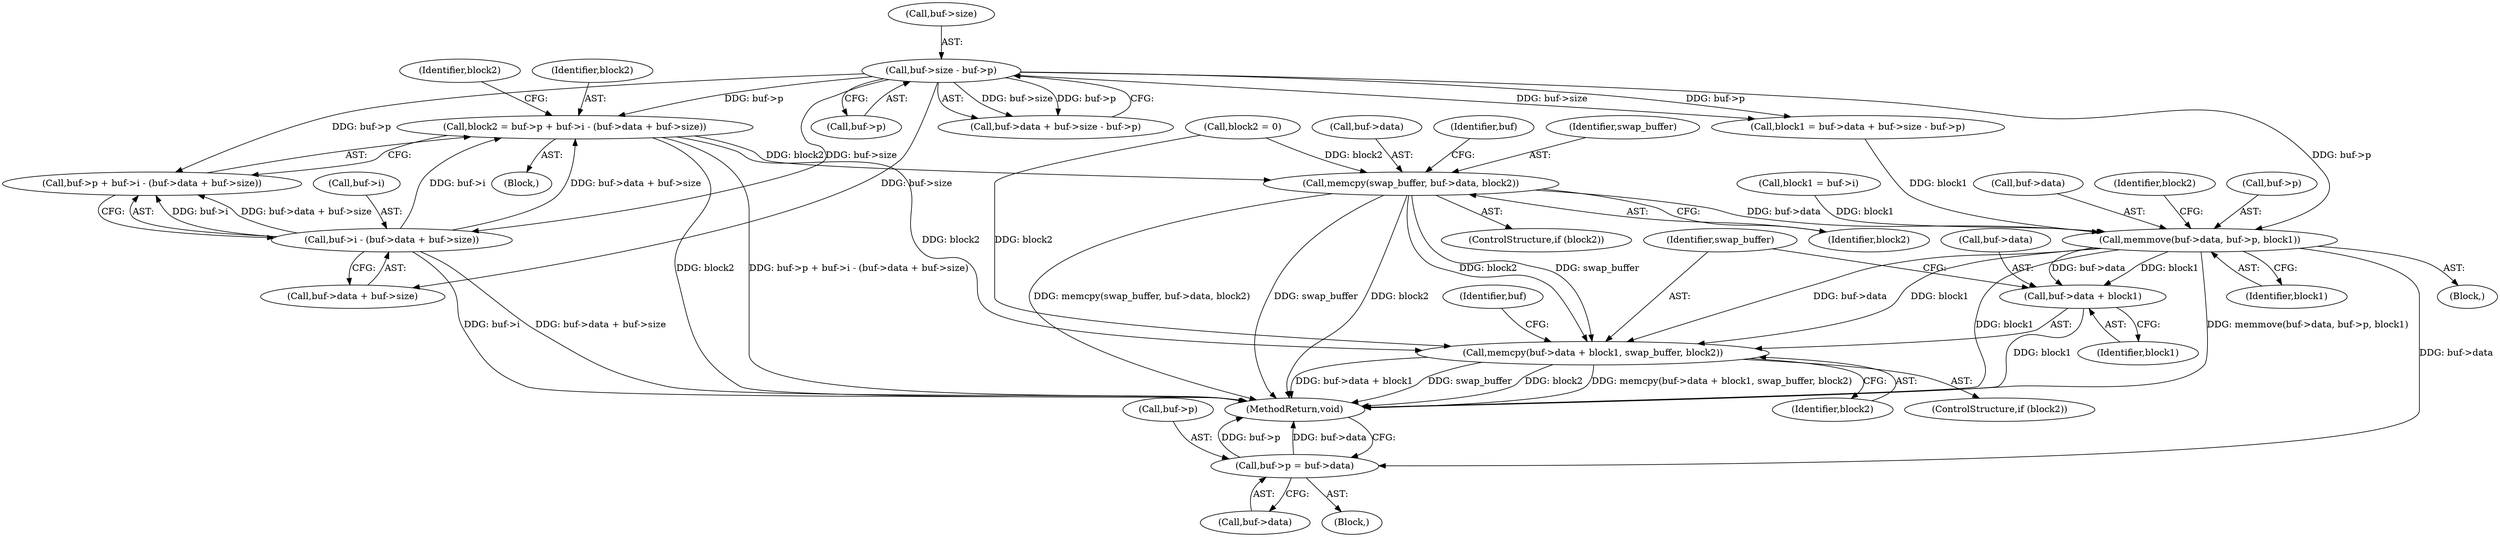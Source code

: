 digraph "1_haproxy_7ec765568883b2d4e5a2796adbeb492a22ec9bd4@integer" {
"1000150" [label="(Call,block2 = buf->p + buf->i - (buf->data + buf->size))"];
"1000143" [label="(Call,buf->size - buf->p)"];
"1000156" [label="(Call,buf->i - (buf->data + buf->size))"];
"1000169" [label="(Call,memcpy(swap_buffer, buf->data, block2))"];
"1000175" [label="(Call,memmove(buf->data, buf->p, block1))"];
"1000185" [label="(Call,memcpy(buf->data + block1, swap_buffer, block2))"];
"1000186" [label="(Call,buf->data + block1)"];
"1000193" [label="(Call,buf->p = buf->data)"];
"1000150" [label="(Call,block2 = buf->p + buf->i - (buf->data + buf->size))"];
"1000137" [label="(Call,block1 = buf->data + buf->size - buf->p)"];
"1000109" [label="(Block,)"];
"1000171" [label="(Call,buf->data)"];
"1000176" [label="(Call,buf->data)"];
"1000151" [label="(Identifier,block2)"];
"1000147" [label="(Call,buf->p)"];
"1000160" [label="(Call,buf->data + buf->size)"];
"1000167" [label="(ControlStructure,if (block2))"];
"1000193" [label="(Call,buf->p = buf->data)"];
"1000156" [label="(Call,buf->i - (buf->data + buf->size))"];
"1000184" [label="(Identifier,block2)"];
"1000197" [label="(Call,buf->data)"];
"1000152" [label="(Call,buf->p + buf->i - (buf->data + buf->size))"];
"1000175" [label="(Call,memmove(buf->data, buf->p, block1))"];
"1000144" [label="(Call,buf->size)"];
"1000177" [label="(Identifier,buf)"];
"1000192" [label="(Identifier,block2)"];
"1000195" [label="(Identifier,buf)"];
"1000194" [label="(Call,buf->p)"];
"1000157" [label="(Call,buf->i)"];
"1000139" [label="(Call,buf->data + buf->size - buf->p)"];
"1000182" [label="(Identifier,block1)"];
"1000170" [label="(Identifier,swap_buffer)"];
"1000186" [label="(Call,buf->data + block1)"];
"1000190" [label="(Identifier,block1)"];
"1000143" [label="(Call,buf->size - buf->p)"];
"1000136" [label="(Block,)"];
"1000191" [label="(Identifier,swap_buffer)"];
"1000104" [label="(Block,)"];
"1000200" [label="(MethodReturn,void)"];
"1000187" [label="(Call,buf->data)"];
"1000183" [label="(ControlStructure,if (block2))"];
"1000179" [label="(Call,buf->p)"];
"1000111" [label="(Call,block1 = buf->i)"];
"1000169" [label="(Call,memcpy(swap_buffer, buf->data, block2))"];
"1000117" [label="(Call,block2 = 0)"];
"1000168" [label="(Identifier,block2)"];
"1000185" [label="(Call,memcpy(buf->data + block1, swap_buffer, block2))"];
"1000174" [label="(Identifier,block2)"];
"1000150" -> "1000136"  [label="AST: "];
"1000150" -> "1000152"  [label="CFG: "];
"1000151" -> "1000150"  [label="AST: "];
"1000152" -> "1000150"  [label="AST: "];
"1000168" -> "1000150"  [label="CFG: "];
"1000150" -> "1000200"  [label="DDG: block2"];
"1000150" -> "1000200"  [label="DDG: buf->p + buf->i - (buf->data + buf->size)"];
"1000143" -> "1000150"  [label="DDG: buf->p"];
"1000156" -> "1000150"  [label="DDG: buf->i"];
"1000156" -> "1000150"  [label="DDG: buf->data + buf->size"];
"1000150" -> "1000169"  [label="DDG: block2"];
"1000150" -> "1000185"  [label="DDG: block2"];
"1000143" -> "1000139"  [label="AST: "];
"1000143" -> "1000147"  [label="CFG: "];
"1000144" -> "1000143"  [label="AST: "];
"1000147" -> "1000143"  [label="AST: "];
"1000139" -> "1000143"  [label="CFG: "];
"1000143" -> "1000137"  [label="DDG: buf->size"];
"1000143" -> "1000137"  [label="DDG: buf->p"];
"1000143" -> "1000139"  [label="DDG: buf->size"];
"1000143" -> "1000139"  [label="DDG: buf->p"];
"1000143" -> "1000152"  [label="DDG: buf->p"];
"1000143" -> "1000156"  [label="DDG: buf->size"];
"1000143" -> "1000160"  [label="DDG: buf->size"];
"1000143" -> "1000175"  [label="DDG: buf->p"];
"1000156" -> "1000152"  [label="AST: "];
"1000156" -> "1000160"  [label="CFG: "];
"1000157" -> "1000156"  [label="AST: "];
"1000160" -> "1000156"  [label="AST: "];
"1000152" -> "1000156"  [label="CFG: "];
"1000156" -> "1000200"  [label="DDG: buf->i"];
"1000156" -> "1000200"  [label="DDG: buf->data + buf->size"];
"1000156" -> "1000152"  [label="DDG: buf->i"];
"1000156" -> "1000152"  [label="DDG: buf->data + buf->size"];
"1000169" -> "1000167"  [label="AST: "];
"1000169" -> "1000174"  [label="CFG: "];
"1000170" -> "1000169"  [label="AST: "];
"1000171" -> "1000169"  [label="AST: "];
"1000174" -> "1000169"  [label="AST: "];
"1000177" -> "1000169"  [label="CFG: "];
"1000169" -> "1000200"  [label="DDG: memcpy(swap_buffer, buf->data, block2)"];
"1000169" -> "1000200"  [label="DDG: swap_buffer"];
"1000169" -> "1000200"  [label="DDG: block2"];
"1000117" -> "1000169"  [label="DDG: block2"];
"1000169" -> "1000175"  [label="DDG: buf->data"];
"1000169" -> "1000185"  [label="DDG: swap_buffer"];
"1000169" -> "1000185"  [label="DDG: block2"];
"1000175" -> "1000109"  [label="AST: "];
"1000175" -> "1000182"  [label="CFG: "];
"1000176" -> "1000175"  [label="AST: "];
"1000179" -> "1000175"  [label="AST: "];
"1000182" -> "1000175"  [label="AST: "];
"1000184" -> "1000175"  [label="CFG: "];
"1000175" -> "1000200"  [label="DDG: block1"];
"1000175" -> "1000200"  [label="DDG: memmove(buf->data, buf->p, block1)"];
"1000111" -> "1000175"  [label="DDG: block1"];
"1000137" -> "1000175"  [label="DDG: block1"];
"1000175" -> "1000185"  [label="DDG: buf->data"];
"1000175" -> "1000185"  [label="DDG: block1"];
"1000175" -> "1000186"  [label="DDG: buf->data"];
"1000175" -> "1000186"  [label="DDG: block1"];
"1000175" -> "1000193"  [label="DDG: buf->data"];
"1000185" -> "1000183"  [label="AST: "];
"1000185" -> "1000192"  [label="CFG: "];
"1000186" -> "1000185"  [label="AST: "];
"1000191" -> "1000185"  [label="AST: "];
"1000192" -> "1000185"  [label="AST: "];
"1000195" -> "1000185"  [label="CFG: "];
"1000185" -> "1000200"  [label="DDG: memcpy(buf->data + block1, swap_buffer, block2)"];
"1000185" -> "1000200"  [label="DDG: buf->data + block1"];
"1000185" -> "1000200"  [label="DDG: swap_buffer"];
"1000185" -> "1000200"  [label="DDG: block2"];
"1000117" -> "1000185"  [label="DDG: block2"];
"1000186" -> "1000190"  [label="CFG: "];
"1000187" -> "1000186"  [label="AST: "];
"1000190" -> "1000186"  [label="AST: "];
"1000191" -> "1000186"  [label="CFG: "];
"1000186" -> "1000200"  [label="DDG: block1"];
"1000193" -> "1000104"  [label="AST: "];
"1000193" -> "1000197"  [label="CFG: "];
"1000194" -> "1000193"  [label="AST: "];
"1000197" -> "1000193"  [label="AST: "];
"1000200" -> "1000193"  [label="CFG: "];
"1000193" -> "1000200"  [label="DDG: buf->p"];
"1000193" -> "1000200"  [label="DDG: buf->data"];
}
